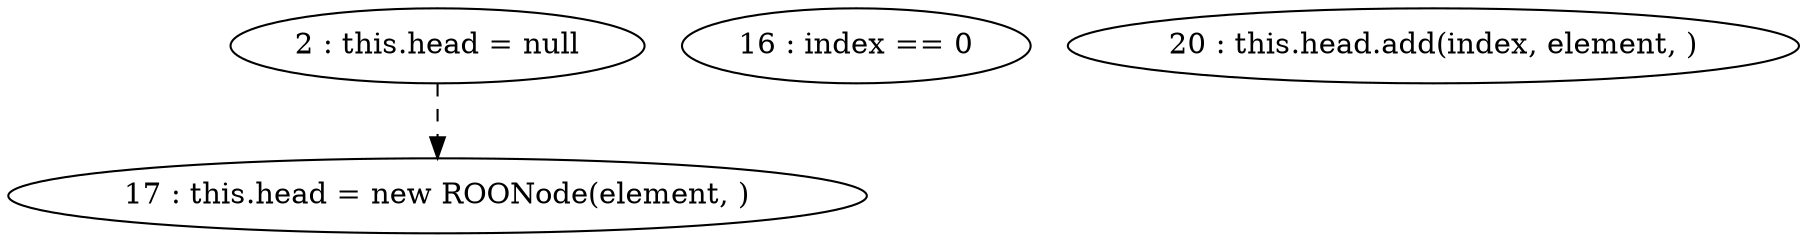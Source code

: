 digraph G {
"2 : this.head = null"
"2 : this.head = null" -> "17 : this.head = new ROONode(element, )" [style=dashed]
"16 : index == 0"
"17 : this.head = new ROONode(element, )"
"20 : this.head.add(index, element, )"
}